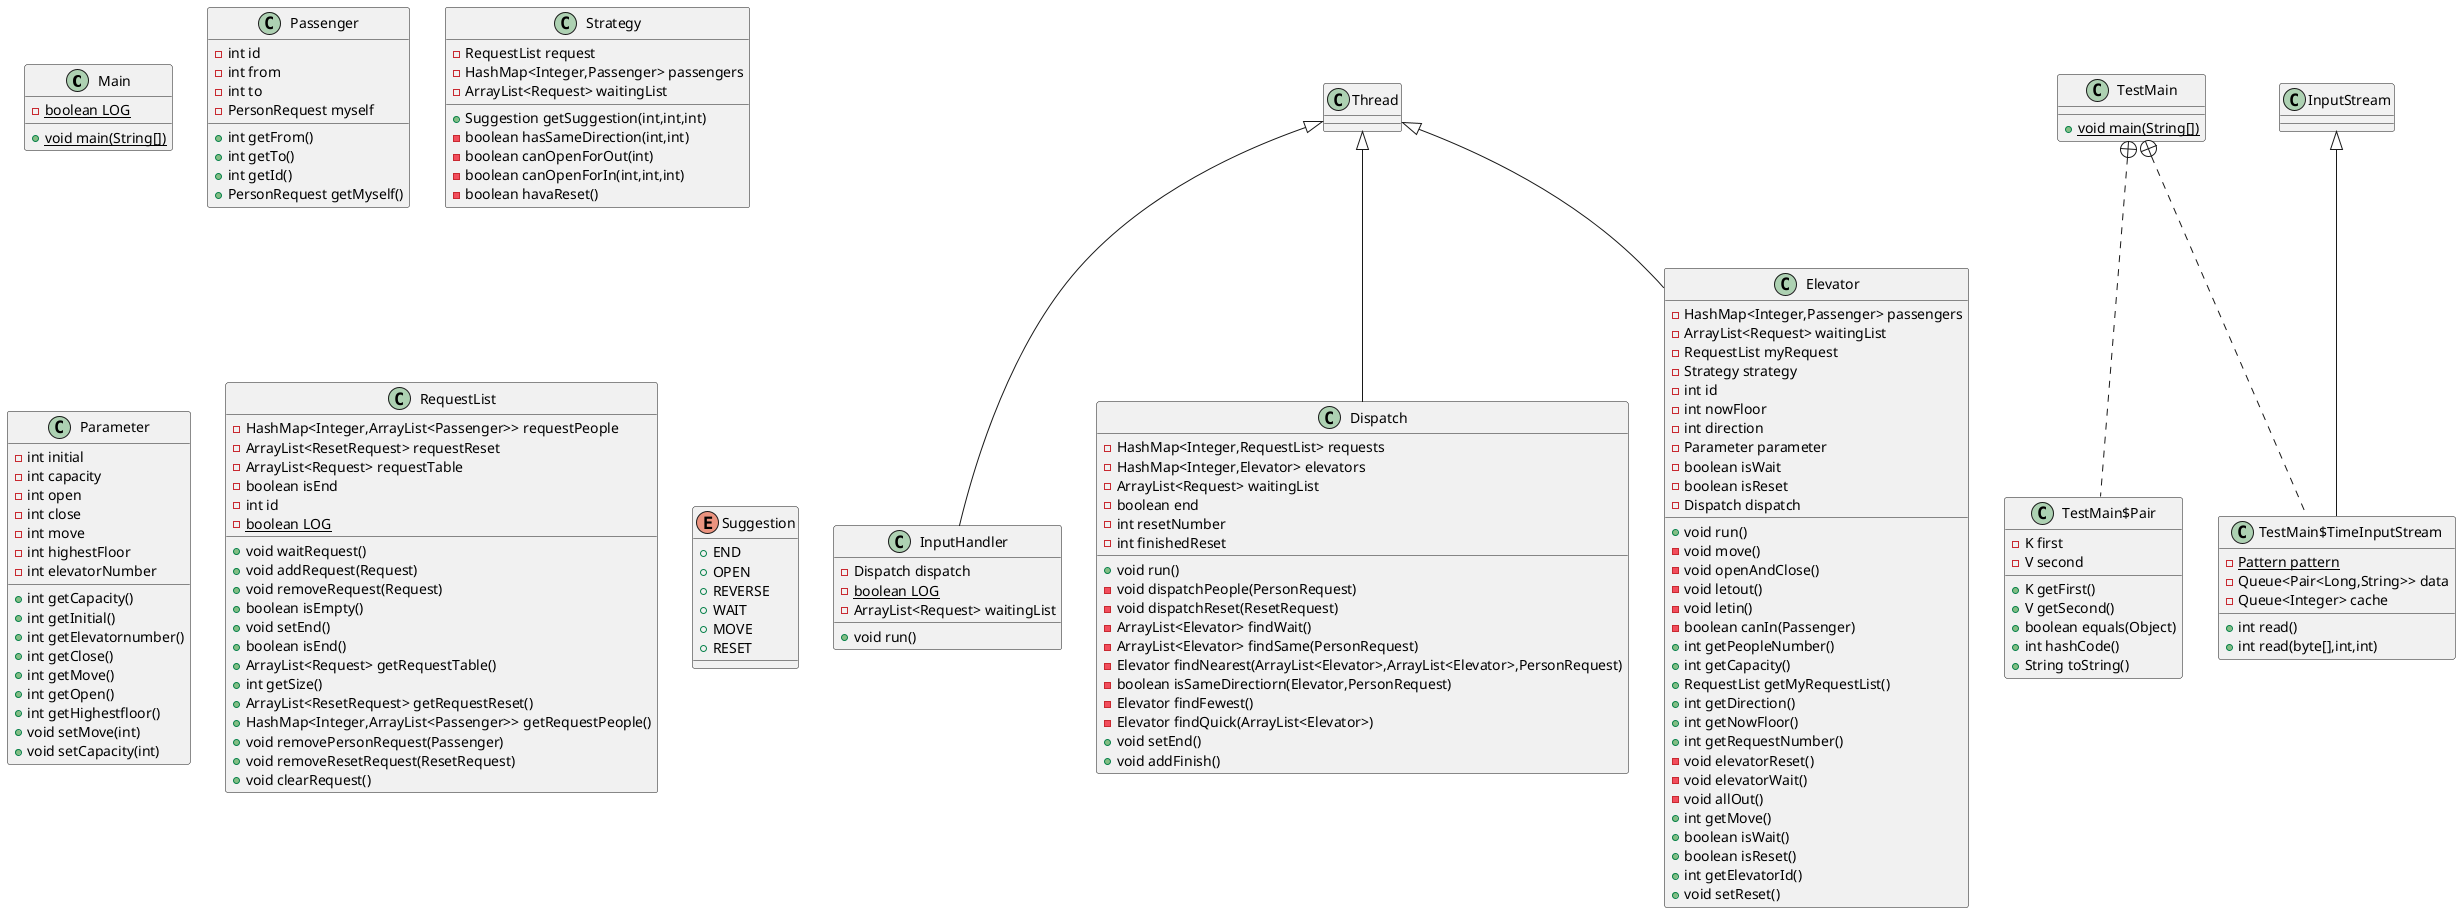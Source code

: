 @startuml
class Main {
- {static} boolean LOG
+ {static} void main(String[])
}


class Passenger {
- int id
- int from
- int to
- PersonRequest myself
+ int getFrom()
+ int getTo()
+ int getId()
+ PersonRequest getMyself()
}


class Strategy {
- RequestList request
- HashMap<Integer,Passenger> passengers
- ArrayList<Request> waitingList
+ Suggestion getSuggestion(int,int,int)
- boolean hasSameDirection(int,int)
- boolean canOpenForOut(int)
- boolean canOpenForIn(int,int,int)
- boolean havaReset()
}


class Parameter {
- int initial
- int capacity
- int open
- int close
- int move
- int highestFloor
- int elevatorNumber
+ int getCapacity()
+ int getInitial()
+ int getElevatornumber()
+ int getClose()
+ int getMove()
+ int getOpen()
+ int getHighestfloor()
+ void setMove(int)
+ void setCapacity(int)
}


class RequestList {
- HashMap<Integer,ArrayList<Passenger>> requestPeople
- ArrayList<ResetRequest> requestReset
- ArrayList<Request> requestTable
- boolean isEnd
- int id
- {static} boolean LOG
+ void waitRequest()
+ void addRequest(Request)
+ void removeRequest(Request)
+ boolean isEmpty()
+ void setEnd()
+ boolean isEnd()
+ ArrayList<Request> getRequestTable()
+ int getSize()
+ ArrayList<ResetRequest> getRequestReset()
+ HashMap<Integer,ArrayList<Passenger>> getRequestPeople()
+ void removePersonRequest(Passenger)
+ void removeResetRequest(ResetRequest)
+ void clearRequest()
}


class InputHandler {
- Dispatch dispatch
- {static} boolean LOG
- ArrayList<Request> waitingList
+ void run()
}


class TestMain {
+ {static} void main(String[])
}

class TestMain$Pair {
- K first
- V second
+ K getFirst()
+ V getSecond()
+ boolean equals(Object)
+ int hashCode()
+ String toString()
}


class TestMain$TimeInputStream {
- {static} Pattern pattern
- Queue<Pair<Long,String>> data
- Queue<Integer> cache
+ int read()
+ int read(byte[],int,int)
}


class Dispatch {
- HashMap<Integer,RequestList> requests
- HashMap<Integer,Elevator> elevators
- ArrayList<Request> waitingList
- boolean end
- int resetNumber
- int finishedReset
+ void run()
- void dispatchPeople(PersonRequest)
- void dispatchReset(ResetRequest)
- ArrayList<Elevator> findWait()
- ArrayList<Elevator> findSame(PersonRequest)
- Elevator findNearest(ArrayList<Elevator>,ArrayList<Elevator>,PersonRequest)
- boolean isSameDirectiorn(Elevator,PersonRequest)
- Elevator findFewest()
- Elevator findQuick(ArrayList<Elevator>)
+ void setEnd()
+ void addFinish()
}


class Elevator {
- HashMap<Integer,Passenger> passengers
- ArrayList<Request> waitingList
- RequestList myRequest
- Strategy strategy
- int id
- int nowFloor
- int direction
- Parameter parameter
- boolean isWait
- boolean isReset
- Dispatch dispatch
+ void run()
- void move()
- void openAndClose()
- void letout()
- void letin()
- boolean canIn(Passenger)
+ int getPeopleNumber()
+ int getCapacity()
+ RequestList getMyRequestList()
+ int getDirection()
+ int getNowFloor()
+ int getRequestNumber()
- void elevatorReset()
- void elevatorWait()
- void allOut()
+ int getMove()
+ boolean isWait()
+ boolean isReset()
+ int getElevatorId()
+ void setReset()
}


enum Suggestion {
+  END
+  OPEN
+  REVERSE
+  WAIT
+  MOVE
+  RESET
}



Thread <|-- InputHandler
TestMain +.. TestMain$Pair
TestMain +.. TestMain$TimeInputStream
InputStream <|-- TestMain$TimeInputStream
Thread <|-- Dispatch
Thread <|-- Elevator
@enduml